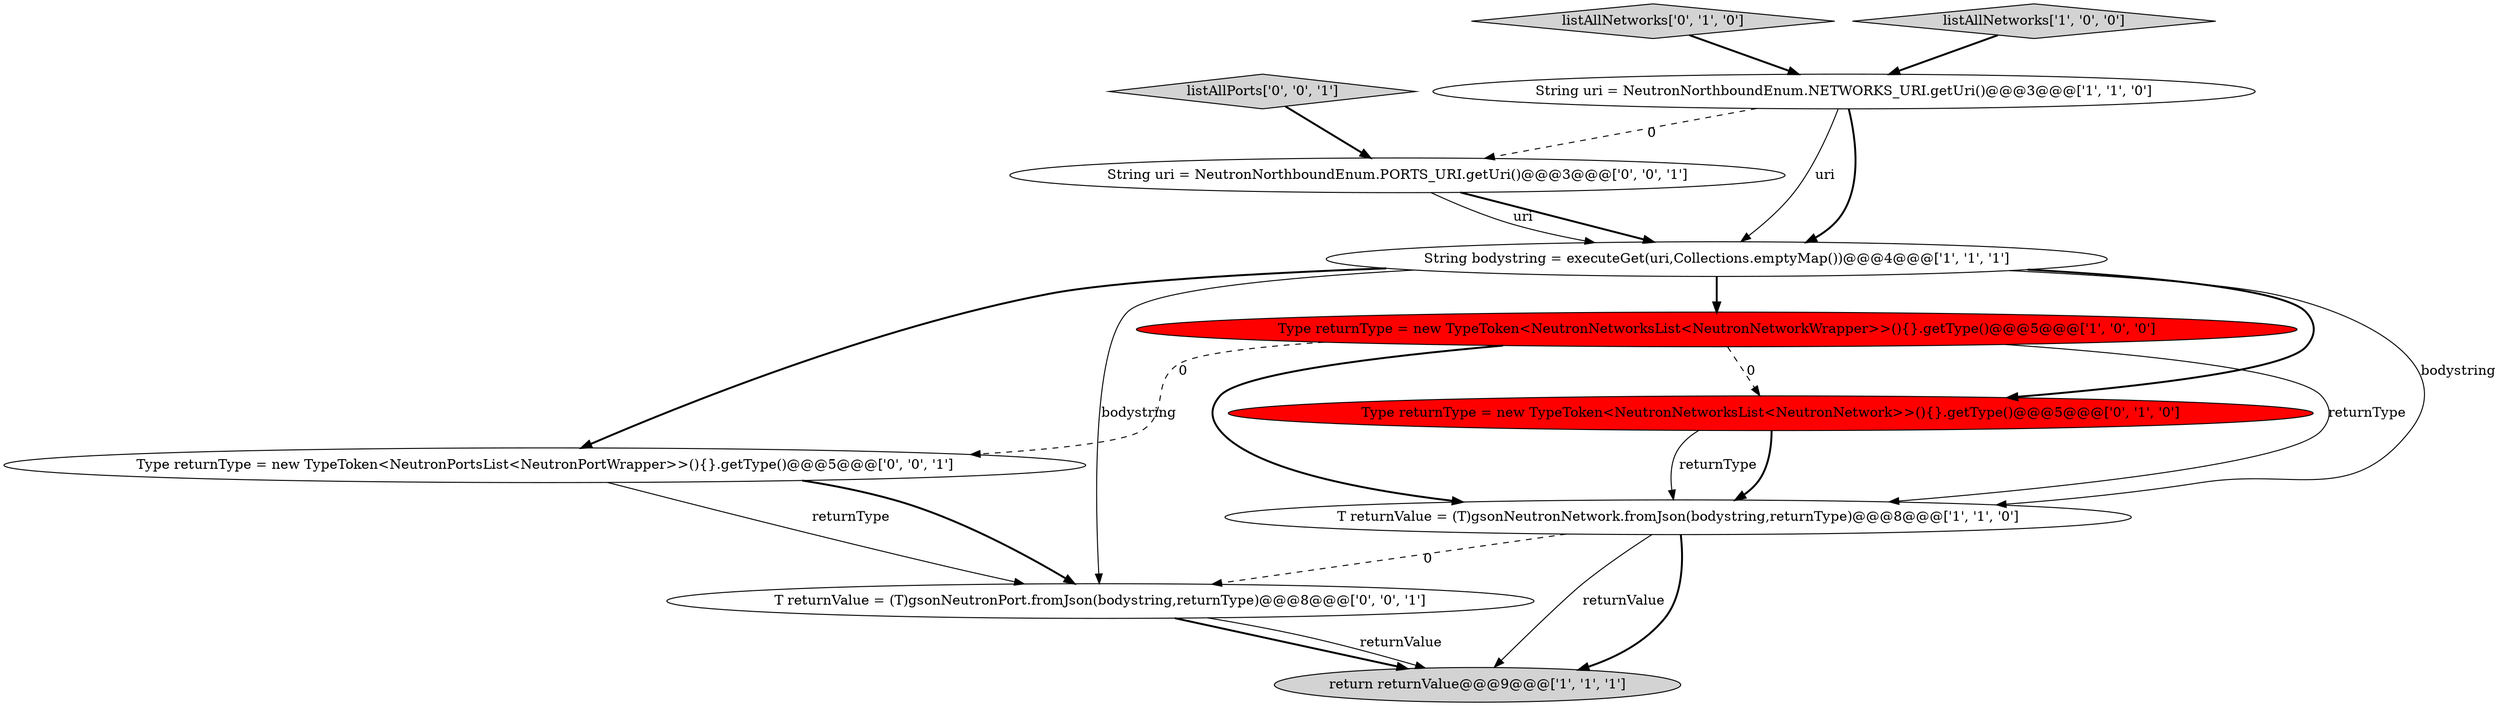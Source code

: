 digraph {
3 [style = filled, label = "Type returnType = new TypeToken<NeutronNetworksList<NeutronNetworkWrapper>>(){}.getType()@@@5@@@['1', '0', '0']", fillcolor = red, shape = ellipse image = "AAA1AAABBB1BBB"];
7 [style = filled, label = "Type returnType = new TypeToken<NeutronNetworksList<NeutronNetwork>>(){}.getType()@@@5@@@['0', '1', '0']", fillcolor = red, shape = ellipse image = "AAA1AAABBB2BBB"];
8 [style = filled, label = "Type returnType = new TypeToken<NeutronPortsList<NeutronPortWrapper>>(){}.getType()@@@5@@@['0', '0', '1']", fillcolor = white, shape = ellipse image = "AAA0AAABBB3BBB"];
1 [style = filled, label = "return returnValue@@@9@@@['1', '1', '1']", fillcolor = lightgray, shape = ellipse image = "AAA0AAABBB1BBB"];
11 [style = filled, label = "T returnValue = (T)gsonNeutronPort.fromJson(bodystring,returnType)@@@8@@@['0', '0', '1']", fillcolor = white, shape = ellipse image = "AAA0AAABBB3BBB"];
0 [style = filled, label = "String uri = NeutronNorthboundEnum.NETWORKS_URI.getUri()@@@3@@@['1', '1', '0']", fillcolor = white, shape = ellipse image = "AAA0AAABBB1BBB"];
2 [style = filled, label = "String bodystring = executeGet(uri,Collections.emptyMap())@@@4@@@['1', '1', '1']", fillcolor = white, shape = ellipse image = "AAA0AAABBB1BBB"];
6 [style = filled, label = "listAllNetworks['0', '1', '0']", fillcolor = lightgray, shape = diamond image = "AAA0AAABBB2BBB"];
9 [style = filled, label = "String uri = NeutronNorthboundEnum.PORTS_URI.getUri()@@@3@@@['0', '0', '1']", fillcolor = white, shape = ellipse image = "AAA0AAABBB3BBB"];
5 [style = filled, label = "T returnValue = (T)gsonNeutronNetwork.fromJson(bodystring,returnType)@@@8@@@['1', '1', '0']", fillcolor = white, shape = ellipse image = "AAA0AAABBB1BBB"];
10 [style = filled, label = "listAllPorts['0', '0', '1']", fillcolor = lightgray, shape = diamond image = "AAA0AAABBB3BBB"];
4 [style = filled, label = "listAllNetworks['1', '0', '0']", fillcolor = lightgray, shape = diamond image = "AAA0AAABBB1BBB"];
2->5 [style = solid, label="bodystring"];
7->5 [style = solid, label="returnType"];
9->2 [style = bold, label=""];
11->1 [style = bold, label=""];
3->7 [style = dashed, label="0"];
2->3 [style = bold, label=""];
0->2 [style = bold, label=""];
5->1 [style = solid, label="returnValue"];
6->0 [style = bold, label=""];
9->2 [style = solid, label="uri"];
4->0 [style = bold, label=""];
5->1 [style = bold, label=""];
3->5 [style = bold, label=""];
7->5 [style = bold, label=""];
0->2 [style = solid, label="uri"];
2->11 [style = solid, label="bodystring"];
5->11 [style = dashed, label="0"];
3->5 [style = solid, label="returnType"];
3->8 [style = dashed, label="0"];
10->9 [style = bold, label=""];
2->7 [style = bold, label=""];
8->11 [style = solid, label="returnType"];
0->9 [style = dashed, label="0"];
8->11 [style = bold, label=""];
11->1 [style = solid, label="returnValue"];
2->8 [style = bold, label=""];
}
